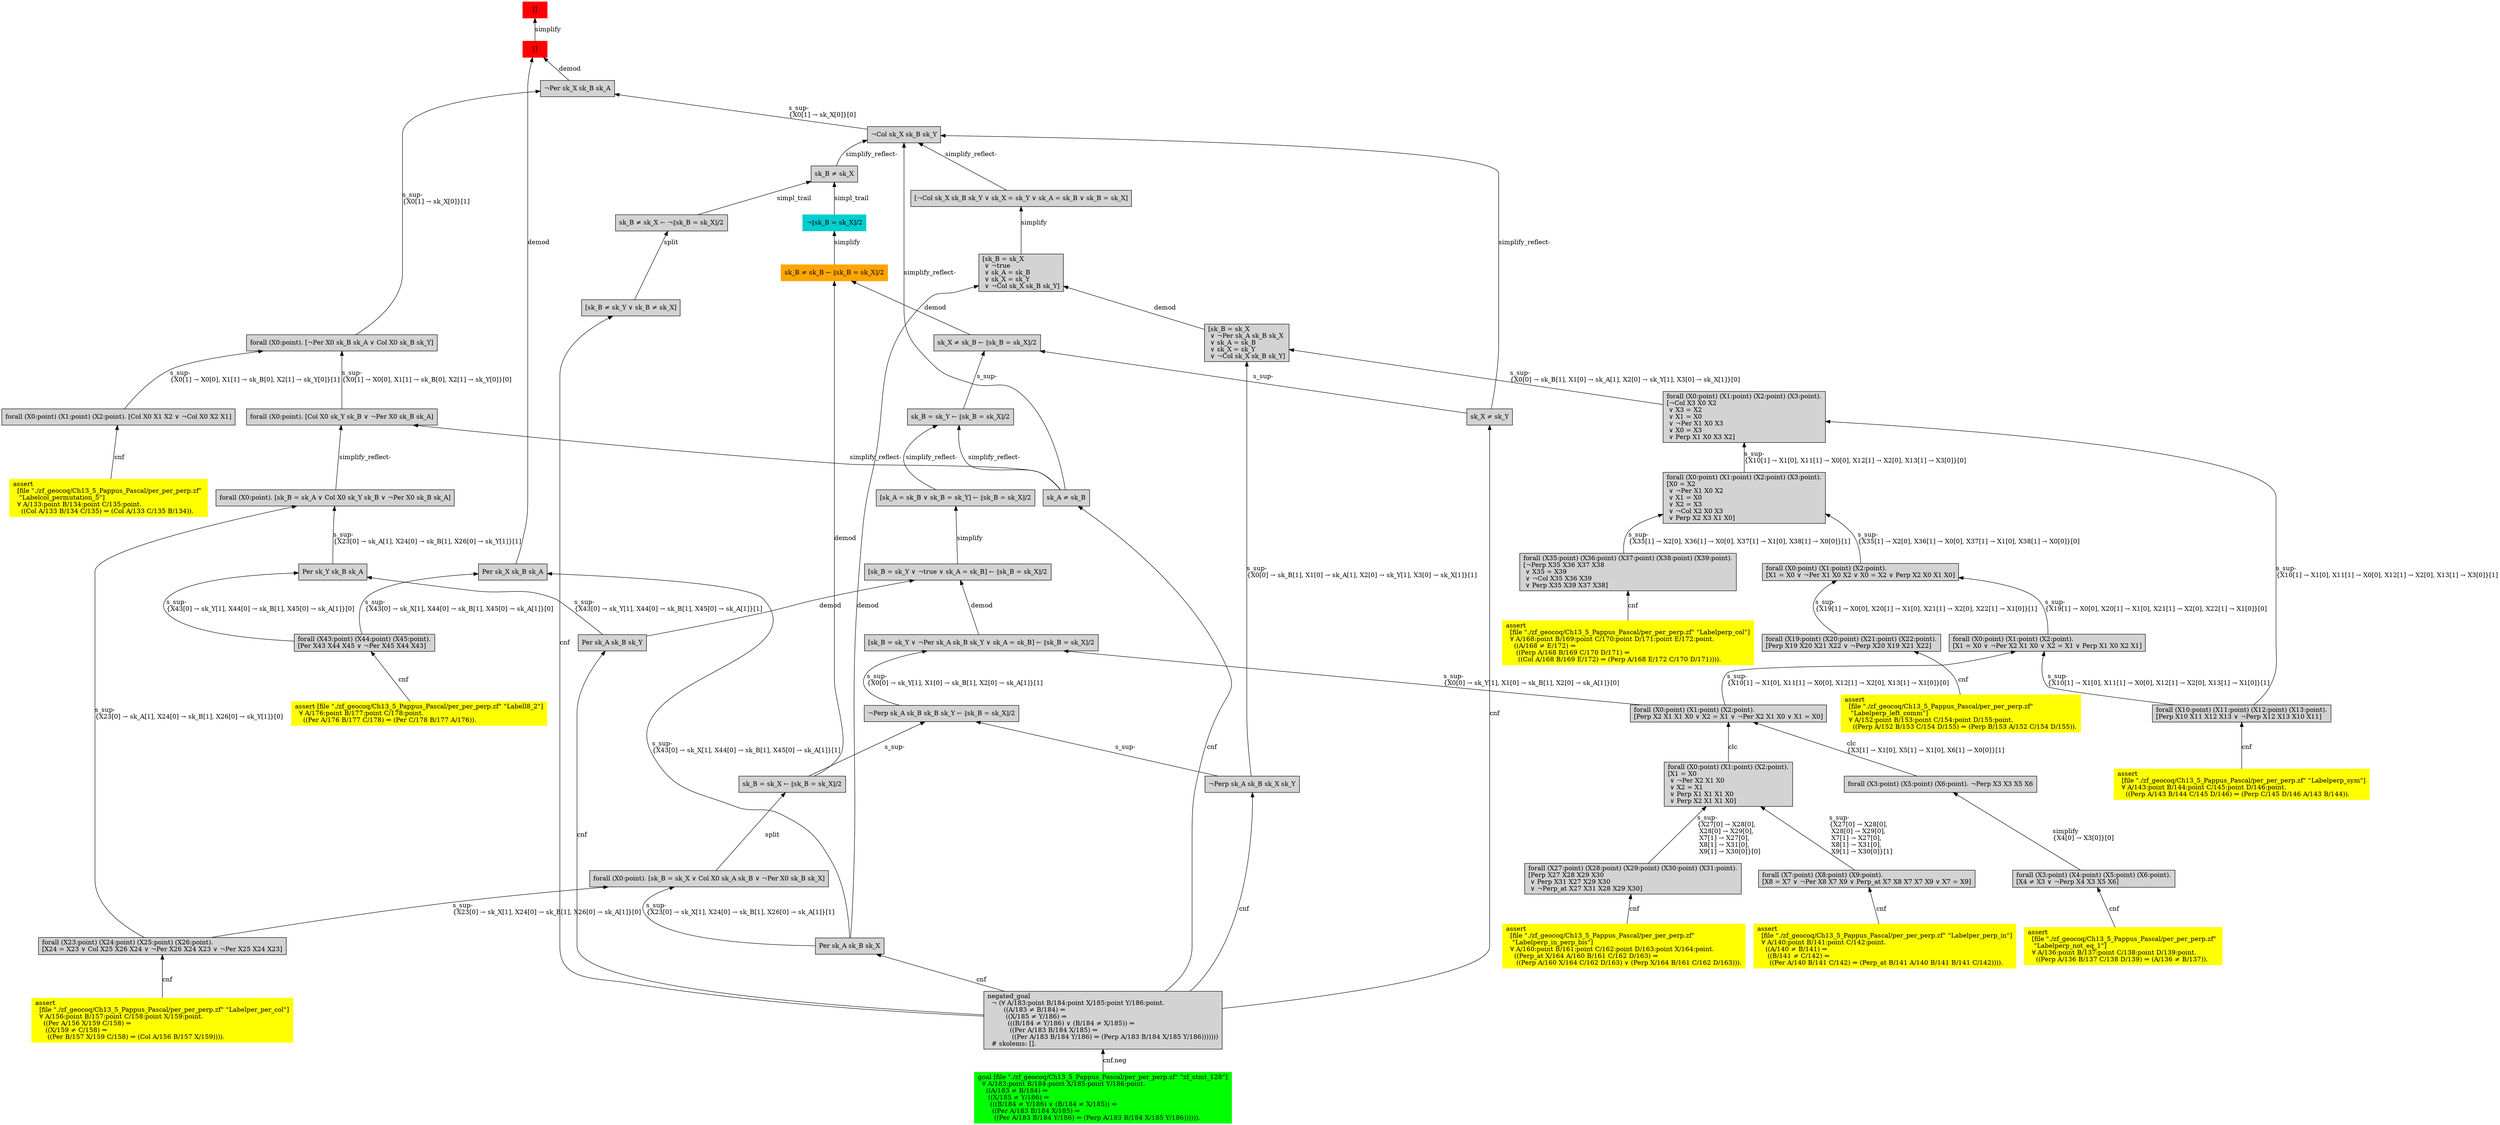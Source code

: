 digraph "unsat_graph" {
  vertex_0 [color=red, label="[]", shape=box, style=filled];
  vertex_0 -> vertex_1 [label="simplify", dir="back"];
  vertex_1 [color=red, label="[]", shape=box, style=filled];
  vertex_1 -> vertex_2 [label="demod", dir="back"];
  vertex_2 [shape=box, label="Per sk_X sk_B sk_A\l", style=filled];
  vertex_2 -> vertex_3 [label="s_sup-\l\{X43[0] → sk_X[1], X44[0] → sk_B[1], X45[0] → sk_A[1]\}[0]\l", dir="back"];
  vertex_3 [shape=box, label="forall (X43:point) (X44:point) (X45:point).\l[Per X43 X44 X45 ∨ ¬Per X45 X44 X43]\l", style=filled];
  vertex_3 -> vertex_4 [label="cnf", dir="back"];
  vertex_4 [color=yellow, shape=box, label="assert [file \"./zf_geocoq/Ch13_5_Pappus_Pascal/per_per_perp.zf\" \"Labell8_2\"]\l  ∀ A/176:point B/177:point C/178:point.\l    ((Per A/176 B/177 C/178) ⇒ (Per C/178 B/177 A/176)).\l", style=filled];
  vertex_2 -> vertex_5 [label="s_sup-\l\{X43[0] → sk_X[1], X44[0] → sk_B[1], X45[0] → sk_A[1]\}[1]\l", dir="back"];
  vertex_5 [shape=box, label="Per sk_A sk_B sk_X\l", style=filled];
  vertex_5 -> vertex_6 [label="cnf", dir="back"];
  vertex_6 [shape=box, label="negated_goal\l  ¬ (∀ A/183:point B/184:point X/185:point Y/186:point.\l        ((A/183 ≠ B/184) ⇒\l         ((X/185 ≠ Y/186) ⇒\l          (((B/184 ≠ Y/186) ∨ (B/184 ≠ X/185)) ⇒\l           ((Per A/183 B/184 X/185) ⇒\l            ((Per A/183 B/184 Y/186) ⇒ (Perp A/183 B/184 X/185 Y/186)))))))\l  # skolems: [].\l", style=filled];
  vertex_6 -> vertex_7 [label="cnf.neg", dir="back"];
  vertex_7 [color=green, shape=box, label="goal [file \"./zf_geocoq/Ch13_5_Pappus_Pascal/per_per_perp.zf\" \"zf_stmt_128\"]\l  ∀ A/183:point B/184:point X/185:point Y/186:point.\l    ((A/183 ≠ B/184) ⇒\l     ((X/185 ≠ Y/186) ⇒\l      (((B/184 ≠ Y/186) ∨ (B/184 ≠ X/185)) ⇒\l       ((Per A/183 B/184 X/185) ⇒\l        ((Per A/183 B/184 Y/186) ⇒ (Perp A/183 B/184 X/185 Y/186)))))).\l", style=filled];
  vertex_1 -> vertex_8 [label="demod", dir="back"];
  vertex_8 [shape=box, label="¬Per sk_X sk_B sk_A\l", style=filled];
  vertex_8 -> vertex_9 [label="s_sup-\l\{X0[1] → sk_X[0]\}[0]\l", dir="back"];
  vertex_9 [shape=box, label="¬Col sk_X sk_B sk_Y\l", style=filled];
  vertex_9 -> vertex_10 [label="simplify_reflect-", dir="back"];
  vertex_10 [shape=box, label="sk_X ≠ sk_Y\l", style=filled];
  vertex_10 -> vertex_6 [label="cnf", dir="back"];
  vertex_9 -> vertex_11 [label="simplify_reflect-", dir="back"];
  vertex_11 [shape=box, label="sk_A ≠ sk_B\l", style=filled];
  vertex_11 -> vertex_6 [label="cnf", dir="back"];
  vertex_9 -> vertex_12 [label="simplify_reflect-", dir="back"];
  vertex_12 [shape=box, label="sk_B ≠ sk_X\l", style=filled];
  vertex_12 -> vertex_13 [label="simpl_trail", dir="back"];
  vertex_13 [color=cyan3, shape=box, label="¬⟦sk_B = sk_X⟧/2\l", style=filled];
  vertex_13 -> vertex_14 [label="simplify", dir="back"];
  vertex_14 [color=orange, shape=box, label="sk_B ≠ sk_B ← ⟦sk_B = sk_X⟧/2\l", style=filled];
  vertex_14 -> vertex_15 [label="demod", dir="back"];
  vertex_15 [shape=box, label="sk_B = sk_X ← ⟦sk_B = sk_X⟧/2\l", style=filled];
  vertex_15 -> vertex_16 [label="split", dir="back"];
  vertex_16 [shape=box, label="forall (X0:point). [sk_B = sk_X ∨ Col X0 sk_A sk_B ∨ ¬Per X0 sk_B sk_X]\l", style=filled];
  vertex_16 -> vertex_17 [label="s_sup-\l\{X23[0] → sk_X[1], X24[0] → sk_B[1], X26[0] → sk_A[1]\}[0]\l", dir="back"];
  vertex_17 [shape=box, label="forall (X23:point) (X24:point) (X25:point) (X26:point).\l[X24 = X23 ∨ Col X25 X26 X24 ∨ ¬Per X26 X24 X23 ∨ ¬Per X25 X24 X23]\l", style=filled];
  vertex_17 -> vertex_18 [label="cnf", dir="back"];
  vertex_18 [color=yellow, shape=box, label="assert\l  [file \"./zf_geocoq/Ch13_5_Pappus_Pascal/per_per_perp.zf\" \"Labelper_per_col\"]\l  ∀ A/156:point B/157:point C/158:point X/159:point.\l    ((Per A/156 X/159 C/158) ⇒\l     ((X/159 ≠ C/158) ⇒\l      ((Per B/157 X/159 C/158) ⇒ (Col A/156 B/157 X/159)))).\l", style=filled];
  vertex_16 -> vertex_5 [label="s_sup-\l\{X23[0] → sk_X[1], X24[0] → sk_B[1], X26[0] → sk_A[1]\}[1]\l", dir="back"];
  vertex_14 -> vertex_19 [label="demod", dir="back"];
  vertex_19 [shape=box, label="sk_X ≠ sk_B ← ⟦sk_B = sk_X⟧/2\l", style=filled];
  vertex_19 -> vertex_10 [label="s_sup-\l", dir="back"];
  vertex_19 -> vertex_20 [label="s_sup-\l", dir="back"];
  vertex_20 [shape=box, label="sk_B = sk_Y ← ⟦sk_B = sk_X⟧/2\l", style=filled];
  vertex_20 -> vertex_11 [label="simplify_reflect-", dir="back"];
  vertex_20 -> vertex_21 [label="simplify_reflect-", dir="back"];
  vertex_21 [shape=box, label="[sk_A = sk_B ∨ sk_B = sk_Y] ← ⟦sk_B = sk_X⟧/2\l", style=filled];
  vertex_21 -> vertex_22 [label="simplify", dir="back"];
  vertex_22 [shape=box, label="[sk_B = sk_Y ∨ ¬true ∨ sk_A = sk_B] ← ⟦sk_B = sk_X⟧/2\l", style=filled];
  vertex_22 -> vertex_23 [label="demod", dir="back"];
  vertex_23 [shape=box, label="Per sk_A sk_B sk_Y\l", style=filled];
  vertex_23 -> vertex_6 [label="cnf", dir="back"];
  vertex_22 -> vertex_24 [label="demod", dir="back"];
  vertex_24 [shape=box, label="[sk_B = sk_Y ∨ ¬Per sk_A sk_B sk_Y ∨ sk_A = sk_B] ← ⟦sk_B = sk_X⟧/2\l", style=filled];
  vertex_24 -> vertex_25 [label="s_sup-\l\{X0[0] → sk_Y[1], X1[0] → sk_B[1], X2[0] → sk_A[1]\}[1]\l", dir="back"];
  vertex_25 [shape=box, label="¬Perp sk_A sk_B sk_B sk_Y ← ⟦sk_B = sk_X⟧/2\l", style=filled];
  vertex_25 -> vertex_26 [label="s_sup-\l", dir="back"];
  vertex_26 [shape=box, label="¬Perp sk_A sk_B sk_X sk_Y\l", style=filled];
  vertex_26 -> vertex_6 [label="cnf", dir="back"];
  vertex_25 -> vertex_15 [label="s_sup-\l", dir="back"];
  vertex_24 -> vertex_27 [label="s_sup-\l\{X0[0] → sk_Y[1], X1[0] → sk_B[1], X2[0] → sk_A[1]\}[0]\l", dir="back"];
  vertex_27 [shape=box, label="forall (X0:point) (X1:point) (X2:point).\l[Perp X2 X1 X1 X0 ∨ X2 = X1 ∨ ¬Per X2 X1 X0 ∨ X1 = X0]\l", style=filled];
  vertex_27 -> vertex_28 [label="clc\l\{X3[1] → X1[0], X5[1] → X1[0], X6[1] → X0[0]\}[1]\l", dir="back"];
  vertex_28 [shape=box, label="forall (X3:point) (X5:point) (X6:point). ¬Perp X3 X3 X5 X6\l", style=filled];
  vertex_28 -> vertex_29 [label="simplify\l\{X4[0] → X3[0]\}[0]\l", dir="back"];
  vertex_29 [shape=box, label="forall (X3:point) (X4:point) (X5:point) (X6:point).\l[X4 ≠ X3 ∨ ¬Perp X4 X3 X5 X6]\l", style=filled];
  vertex_29 -> vertex_30 [label="cnf", dir="back"];
  vertex_30 [color=yellow, shape=box, label="assert\l  [file \"./zf_geocoq/Ch13_5_Pappus_Pascal/per_per_perp.zf\" \l   \"Labelperp_not_eq_1\"]\l  ∀ A/136:point B/137:point C/138:point D/139:point.\l    ((Perp A/136 B/137 C/138 D/139) ⇒ (A/136 ≠ B/137)).\l", style=filled];
  vertex_27 -> vertex_31 [label="clc", dir="back"];
  vertex_31 [shape=box, label="forall (X0:point) (X1:point) (X2:point).\l[X1 = X0\l ∨ ¬Per X2 X1 X0\l ∨ X2 = X1\l ∨ Perp X1 X1 X1 X0\l ∨ Perp X2 X1 X1 X0]\l", style=filled];
  vertex_31 -> vertex_32 [label="s_sup-\l\{X27[0] → X28[0], \l X28[0] → X29[0], \l X7[1] → X27[0], \l X8[1] → X31[0], \l X9[1] → X30[0]\}[0]\l", dir="back"];
  vertex_32 [shape=box, label="forall (X27:point) (X28:point) (X29:point) (X30:point) (X31:point).\l[Perp X27 X28 X29 X30\l ∨ Perp X31 X27 X29 X30\l ∨ ¬Perp_at X27 X31 X28 X29 X30]\l", style=filled];
  vertex_32 -> vertex_33 [label="cnf", dir="back"];
  vertex_33 [color=yellow, shape=box, label="assert\l  [file \"./zf_geocoq/Ch13_5_Pappus_Pascal/per_per_perp.zf\" \l   \"Labelperp_in_perp_bis\"]\l  ∀ A/160:point B/161:point C/162:point D/163:point X/164:point.\l    ((Perp_at X/164 A/160 B/161 C/162 D/163) ⇒\l     ((Perp A/160 X/164 C/162 D/163) ∨ (Perp X/164 B/161 C/162 D/163))).\l", style=filled];
  vertex_31 -> vertex_34 [label="s_sup-\l\{X27[0] → X28[0], \l X28[0] → X29[0], \l X7[1] → X27[0], \l X8[1] → X31[0], \l X9[1] → X30[0]\}[1]\l", dir="back"];
  vertex_34 [shape=box, label="forall (X7:point) (X8:point) (X9:point).\l[X8 = X7 ∨ ¬Per X8 X7 X9 ∨ Perp_at X7 X8 X7 X7 X9 ∨ X7 = X9]\l", style=filled];
  vertex_34 -> vertex_35 [label="cnf", dir="back"];
  vertex_35 [color=yellow, shape=box, label="assert\l  [file \"./zf_geocoq/Ch13_5_Pappus_Pascal/per_per_perp.zf\" \"Labelper_perp_in\"]\l  ∀ A/140:point B/141:point C/142:point.\l    ((A/140 ≠ B/141) ⇒\l     ((B/141 ≠ C/142) ⇒\l      ((Per A/140 B/141 C/142) ⇒ (Perp_at B/141 A/140 B/141 B/141 C/142)))).\l", style=filled];
  vertex_12 -> vertex_36 [label="simpl_trail", dir="back"];
  vertex_36 [shape=box, label="sk_B ≠ sk_X ← ¬⟦sk_B = sk_X⟧/2\l", style=filled];
  vertex_36 -> vertex_37 [label="split", dir="back"];
  vertex_37 [shape=box, label="[sk_B ≠ sk_Y ∨ sk_B ≠ sk_X]\l", style=filled];
  vertex_37 -> vertex_6 [label="cnf", dir="back"];
  vertex_9 -> vertex_38 [label="simplify_reflect-", dir="back"];
  vertex_38 [shape=box, label="[¬Col sk_X sk_B sk_Y ∨ sk_X = sk_Y ∨ sk_A = sk_B ∨ sk_B = sk_X]\l", style=filled];
  vertex_38 -> vertex_39 [label="simplify", dir="back"];
  vertex_39 [shape=box, label="[sk_B = sk_X\l ∨ ¬true\l ∨ sk_A = sk_B\l ∨ sk_X = sk_Y\l ∨ ¬Col sk_X sk_B sk_Y]\l", style=filled];
  vertex_39 -> vertex_5 [label="demod", dir="back"];
  vertex_39 -> vertex_40 [label="demod", dir="back"];
  vertex_40 [shape=box, label="[sk_B = sk_X\l ∨ ¬Per sk_A sk_B sk_X\l ∨ sk_A = sk_B\l ∨ sk_X = sk_Y\l ∨ ¬Col sk_X sk_B sk_Y]\l", style=filled];
  vertex_40 -> vertex_26 [label="s_sup-\l\{X0[0] → sk_B[1], X1[0] → sk_A[1], X2[0] → sk_Y[1], X3[0] → sk_X[1]\}[1]\l", dir="back"];
  vertex_40 -> vertex_41 [label="s_sup-\l\{X0[0] → sk_B[1], X1[0] → sk_A[1], X2[0] → sk_Y[1], X3[0] → sk_X[1]\}[0]\l", dir="back"];
  vertex_41 [shape=box, label="forall (X0:point) (X1:point) (X2:point) (X3:point).\l[¬Col X3 X0 X2\l ∨ X3 = X2\l ∨ X1 = X0\l ∨ ¬Per X1 X0 X3\l ∨ X0 = X3\l ∨ Perp X1 X0 X3 X2]\l", style=filled];
  vertex_41 -> vertex_42 [label="s_sup-\l\{X10[1] → X1[0], X11[1] → X0[0], X12[1] → X2[0], X13[1] → X3[0]\}[1]\l", dir="back"];
  vertex_42 [shape=box, label="forall (X10:point) (X11:point) (X12:point) (X13:point).\l[Perp X10 X11 X12 X13 ∨ ¬Perp X12 X13 X10 X11]\l", style=filled];
  vertex_42 -> vertex_43 [label="cnf", dir="back"];
  vertex_43 [color=yellow, shape=box, label="assert\l  [file \"./zf_geocoq/Ch13_5_Pappus_Pascal/per_per_perp.zf\" \"Labelperp_sym\"]\l  ∀ A/143:point B/144:point C/145:point D/146:point.\l    ((Perp A/143 B/144 C/145 D/146) ⇒ (Perp C/145 D/146 A/143 B/144)).\l", style=filled];
  vertex_41 -> vertex_44 [label="s_sup-\l\{X10[1] → X1[0], X11[1] → X0[0], X12[1] → X2[0], X13[1] → X3[0]\}[0]\l", dir="back"];
  vertex_44 [shape=box, label="forall (X0:point) (X1:point) (X2:point) (X3:point).\l[X0 = X2\l ∨ ¬Per X1 X0 X2\l ∨ X1 = X0\l ∨ X2 = X3\l ∨ ¬Col X2 X0 X3\l ∨ Perp X2 X3 X1 X0]\l", style=filled];
  vertex_44 -> vertex_45 [label="s_sup-\l\{X35[1] → X2[0], X36[1] → X0[0], X37[1] → X1[0], X38[1] → X0[0]\}[1]\l", dir="back"];
  vertex_45 [shape=box, label="forall (X35:point) (X36:point) (X37:point) (X38:point) (X39:point).\l[¬Perp X35 X36 X37 X38\l ∨ X35 = X39\l ∨ ¬Col X35 X36 X39\l ∨ Perp X35 X39 X37 X38]\l", style=filled];
  vertex_45 -> vertex_46 [label="cnf", dir="back"];
  vertex_46 [color=yellow, shape=box, label="assert\l  [file \"./zf_geocoq/Ch13_5_Pappus_Pascal/per_per_perp.zf\" \"Labelperp_col\"]\l  ∀ A/168:point B/169:point C/170:point D/171:point E/172:point.\l    ((A/168 ≠ E/172) ⇒\l     ((Perp A/168 B/169 C/170 D/171) ⇒\l      ((Col A/168 B/169 E/172) ⇒ (Perp A/168 E/172 C/170 D/171)))).\l", style=filled];
  vertex_44 -> vertex_47 [label="s_sup-\l\{X35[1] → X2[0], X36[1] → X0[0], X37[1] → X1[0], X38[1] → X0[0]\}[0]\l", dir="back"];
  vertex_47 [shape=box, label="forall (X0:point) (X1:point) (X2:point).\l[X1 = X0 ∨ ¬Per X1 X0 X2 ∨ X0 = X2 ∨ Perp X2 X0 X1 X0]\l", style=filled];
  vertex_47 -> vertex_48 [label="s_sup-\l\{X19[1] → X0[0], X20[1] → X1[0], X21[1] → X2[0], X22[1] → X1[0]\}[1]\l", dir="back"];
  vertex_48 [shape=box, label="forall (X19:point) (X20:point) (X21:point) (X22:point).\l[Perp X19 X20 X21 X22 ∨ ¬Perp X20 X19 X21 X22]\l", style=filled];
  vertex_48 -> vertex_49 [label="cnf", dir="back"];
  vertex_49 [color=yellow, shape=box, label="assert\l  [file \"./zf_geocoq/Ch13_5_Pappus_Pascal/per_per_perp.zf\" \l   \"Labelperp_left_comm\"]\l  ∀ A/152:point B/153:point C/154:point D/155:point.\l    ((Perp A/152 B/153 C/154 D/155) ⇒ (Perp B/153 A/152 C/154 D/155)).\l", style=filled];
  vertex_47 -> vertex_50 [label="s_sup-\l\{X19[1] → X0[0], X20[1] → X1[0], X21[1] → X2[0], X22[1] → X1[0]\}[0]\l", dir="back"];
  vertex_50 [shape=box, label="forall (X0:point) (X1:point) (X2:point).\l[X1 = X0 ∨ ¬Per X2 X1 X0 ∨ X2 = X1 ∨ Perp X1 X0 X2 X1]\l", style=filled];
  vertex_50 -> vertex_42 [label="s_sup-\l\{X10[1] → X1[0], X11[1] → X0[0], X12[1] → X2[0], X13[1] → X1[0]\}[1]\l", dir="back"];
  vertex_50 -> vertex_27 [label="s_sup-\l\{X10[1] → X1[0], X11[1] → X0[0], X12[1] → X2[0], X13[1] → X1[0]\}[0]\l", dir="back"];
  vertex_8 -> vertex_51 [label="s_sup-\l\{X0[1] → sk_X[0]\}[1]\l", dir="back"];
  vertex_51 [shape=box, label="forall (X0:point). [¬Per X0 sk_B sk_A ∨ Col X0 sk_B sk_Y]\l", style=filled];
  vertex_51 -> vertex_52 [label="s_sup-\l\{X0[1] → X0[0], X1[1] → sk_B[0], X2[1] → sk_Y[0]\}[1]\l", dir="back"];
  vertex_52 [shape=box, label="forall (X0:point) (X1:point) (X2:point). [Col X0 X1 X2 ∨ ¬Col X0 X2 X1]\l", style=filled];
  vertex_52 -> vertex_53 [label="cnf", dir="back"];
  vertex_53 [color=yellow, shape=box, label="assert\l  [file \"./zf_geocoq/Ch13_5_Pappus_Pascal/per_per_perp.zf\" \l   \"Labelcol_permutation_5\"]\l  ∀ A/133:point B/134:point C/135:point.\l    ((Col A/133 B/134 C/135) ⇒ (Col A/133 C/135 B/134)).\l", style=filled];
  vertex_51 -> vertex_54 [label="s_sup-\l\{X0[1] → X0[0], X1[1] → sk_B[0], X2[1] → sk_Y[0]\}[0]\l", dir="back"];
  vertex_54 [shape=box, label="forall (X0:point). [Col X0 sk_Y sk_B ∨ ¬Per X0 sk_B sk_A]\l", style=filled];
  vertex_54 -> vertex_11 [label="simplify_reflect-", dir="back"];
  vertex_54 -> vertex_55 [label="simplify_reflect-", dir="back"];
  vertex_55 [shape=box, label="forall (X0:point). [sk_B = sk_A ∨ Col X0 sk_Y sk_B ∨ ¬Per X0 sk_B sk_A]\l", style=filled];
  vertex_55 -> vertex_17 [label="s_sup-\l\{X23[0] → sk_A[1], X24[0] → sk_B[1], X26[0] → sk_Y[1]\}[0]\l", dir="back"];
  vertex_55 -> vertex_56 [label="s_sup-\l\{X23[0] → sk_A[1], X24[0] → sk_B[1], X26[0] → sk_Y[1]\}[1]\l", dir="back"];
  vertex_56 [shape=box, label="Per sk_Y sk_B sk_A\l", style=filled];
  vertex_56 -> vertex_3 [label="s_sup-\l\{X43[0] → sk_Y[1], X44[0] → sk_B[1], X45[0] → sk_A[1]\}[0]\l", dir="back"];
  vertex_56 -> vertex_23 [label="s_sup-\l\{X43[0] → sk_Y[1], X44[0] → sk_B[1], X45[0] → sk_A[1]\}[1]\l", dir="back"];
  }


